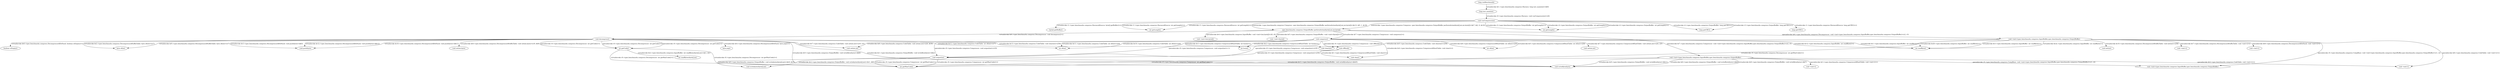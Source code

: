 digraph g {
14[label="void decompress()"]
8[label="byte[] getBuffer()"]
9[label="void <init>(int,byte[])"]
10[label="void <init>(byte[])"]
26[label="int readBytes(byte[],int)"]
34[label="void clBlock()"]
12[label="void compress()"]
31[label="int readByte()"]
20[label="void push(byte)"]
33[label="void output(int)"]
11[label="void <init>(spec.benchmarks.compress.InputBuffer,spec.benchmarks.compress.OutputBuffer)"]
27[label="void init(int)"]
15[label="void set(int,byte)"]
36[label="int of(int)"]
6[label="int getLength()"]
18[label="void writeByte(byte)"]
22[label="int of(int)"]
25[label="int getMaxCode()"]
29[label="void <init>()"]
19[label="byte pop()"]
24[label="void clear(int)"]
7[label="spec.benchmarks.compress.OutputBuffer performAction(byte[],int,int,byte[])"]
13[label="void <init>(spec.benchmarks.compress.InputBuffer,spec.benchmarks.compress.OutputBuffer)"]
2[label="void runCompress(int)"]
4[label="int getLength()"]
16[label="void set(int,int)"]
17[label="boolean isEmpty()"]
23[label="int getCode()"]
28[label="void <init>()"]
35[label="void set(int,int)"]
30[label="void <init>()"]
39[label="void writebytes(byte[],int)"]
40[label="void <init>()"]
0[label="long runBenchmark()"]
3[label="long getCRC()"]
5[label="long getCRC()"]
37[label="void clear()"]
21[label="byte of(int)"]
32[label="void <init>(spec.benchmarks.compress.InputBuffer,spec.benchmarks.compress.OutputBuffer)"]
1[label="long inst_main(int)"]
38[label="int hsize()"]
11->18[label="virtualinvoke $r9.<spec.benchmarks.compress.OutputBuffer: void writeByte(byte)>($b11)"]
11->18[label="virtualinvoke $r6.<spec.benchmarks.compress.OutputBuffer: void writeByte(byte)>($b6)"]
11->18[label="virtualinvoke $r8.<spec.benchmarks.compress.OutputBuffer: void writeByte(byte)>($b7)"]
14->15[label="virtualinvoke $r8.<spec.benchmarks.compress.Decompressor$SuffixTable: void set(int,byte)>(i19, $b9)"]
12->34[label="specialinvoke r0.<spec.benchmarks.compress.Compressor: void clBlock()>()"]
12->35[label="virtualinvoke $r7.<spec.benchmarks.compress.Compressor$HashTable: void set(int,int)>(i24, i23)"]
12->33[label="specialinvoke r0.<spec.benchmarks.compress.Compressor: void output(int)>(-1)"]
12->33[label="specialinvoke r0.<spec.benchmarks.compress.Compressor: void output(int)>(i19)"]
12->33[label="specialinvoke r0.<spec.benchmarks.compress.Compressor: void output(int)>(i19)"]
14->19[label="virtualinvoke $r4.<spec.benchmarks.compress.Decompressor$DeStack: byte pop()>()"]
12->38[label="virtualinvoke $r2.<spec.benchmarks.compress.Compressor$HashTable: int hsize()>()"]
12->38[label="virtualinvoke $r3.<spec.benchmarks.compress.Compressor$HashTable: int hsize()>()"]
11->25[label="virtualinvoke r0.<spec.benchmarks.compress.Compressor: int getMaxCode()>()"]
14->18[label="virtualinvoke $r1.<spec.benchmarks.compress.OutputBuffer: void writeByte(byte)>($b2)"]
14->18[label="virtualinvoke $r5.<spec.benchmarks.compress.OutputBuffer: void writeByte(byte)>($b6)"]
14->17[label="virtualinvoke $r6.<spec.benchmarks.compress.Decompressor$DeStack: boolean isEmpty()>()"]
12->36[label="virtualinvoke $r5.<spec.benchmarks.compress.Compressor$HashTable: int of(int)>(i24)"]
12->36[label="virtualinvoke $r8.<spec.benchmarks.compress.Compressor$HashTable: int of(int)>(i24)"]
14->16[label="virtualinvoke $r7.<spec.benchmarks.compress.CodeTable: void set(int,int)>(i19, i15)"]
12->37[label="virtualinvoke $r4.<spec.benchmarks.compress.Compressor$HashTable: void clear()>()"]
12->31[label="virtualinvoke $r1.<spec.benchmarks.compress.InputBuffer: int readByte()>()"]
12->31[label="virtualinvoke $r12.<spec.benchmarks.compress.InputBuffer: int readByte()>()"]
33->39[label="virtualinvoke $r9.<spec.benchmarks.compress.OutputBuffer: void writebytes(byte[],int)>($r8, $i37)"]
33->39[label="virtualinvoke $r2.<spec.benchmarks.compress.OutputBuffer: void writebytes(byte[],int)>($r1, $i8)"]
1->2[label="virtualinvoke r0.<spec.benchmarks.compress.Harness: void runCompress(int)>(i0)"]
11->32[label="specialinvoke r0.<spec.benchmarks.compress.CompBase: void <init>(spec.benchmarks.compress.InputBuffer,spec.benchmarks.compress.OutputBuffer)>(r1, r2)"]
14->24[label="virtualinvoke $r13.<spec.benchmarks.compress.CodeTable: void clear(int)>(256)"]
14->23[label="specialinvoke r0.<spec.benchmarks.compress.Decompressor: int getCode()>()"]
14->23[label="specialinvoke r0.<spec.benchmarks.compress.Decompressor: int getCode()>()"]
14->23[label="specialinvoke r0.<spec.benchmarks.compress.Decompressor: int getCode()>()"]
7->9[label="specialinvoke $r4.<spec.benchmarks.compress.InputBuffer: void <init>(int,byte[])>(i0, r0)"]
14->22[label="virtualinvoke $r11.<spec.benchmarks.compress.CodeTable: int of(int)>(i17)"]
14->21[label="virtualinvoke $r9.<spec.benchmarks.compress.Decompressor$SuffixTable: byte of(int)>(i17)"]
14->21[label="virtualinvoke $r2.<spec.benchmarks.compress.Decompressor$SuffixTable: byte of(int)>(i17)"]
14->20[label="virtualinvoke $r3.<spec.benchmarks.compress.Decompressor$DeStack: void push(byte)>($b5)"]
14->20[label="virtualinvoke $r12.<spec.benchmarks.compress.Decompressor$DeStack: void push(byte)>($b12)"]
14->20[label="virtualinvoke $r10.<spec.benchmarks.compress.Decompressor$DeStack: void push(byte)>($b11)"]
11->30[label="specialinvoke $r4.<spec.benchmarks.compress.CodeTable: void <init>()>()"]
23->25[label="virtualinvoke r0.<spec.benchmarks.compress.Decompressor: int getMaxCode()>()"]
23->25[label="virtualinvoke r0.<spec.benchmarks.compress.Decompressor: int getMaxCode()>()"]
23->26[label="virtualinvoke $r2.<spec.benchmarks.compress.InputBuffer: int readBytes(byte[],int)>($r1, $i1)"]
13->24[label="virtualinvoke $r9.<spec.benchmarks.compress.CodeTable: void clear(int)>(256)"]
13->25[label="virtualinvoke r0.<spec.benchmarks.compress.Decompressor: int getMaxCode()>()"]
13->28[label="specialinvoke $r8.<spec.benchmarks.compress.Decompressor$DeStack: void <init>()>()"]
12->16[label="virtualinvoke $r6.<spec.benchmarks.compress.CodeTable: void set(int,int)>(i24, $i16)"]
13->29[label="specialinvoke $r7.<spec.benchmarks.compress.Decompressor$SuffixTable: void <init>()>()"]
13->27[label="virtualinvoke $r10.<spec.benchmarks.compress.Decompressor$SuffixTable: void init(int)>(256)"]
7->11[label="specialinvoke $r7.<spec.benchmarks.compress.Compressor: void <init>(spec.benchmarks.compress.InputBuffer,spec.benchmarks.compress.OutputBuffer)>(r2, r3)"]
7->10[label="specialinvoke $r5.<spec.benchmarks.compress.OutputBuffer: void <init>(byte[])>(r1)"]
7->13[label="specialinvoke $r6.<spec.benchmarks.compress.Decompressor: void <init>(spec.benchmarks.compress.InputBuffer,spec.benchmarks.compress.OutputBuffer)>(r2, r3)"]
7->12[label="virtualinvoke $r7.<spec.benchmarks.compress.Compressor: void compress()>()"]
7->14[label="virtualinvoke $r6.<spec.benchmarks.compress.Decompressor: void decompress()>()"]
11->40[label="specialinvoke $r3.<spec.benchmarks.compress.Compressor$HashTable: void <init>()>()"]
0->1[label="virtualinvoke $r1.<spec.benchmarks.compress.Harness: long inst_main(int)>($i0)"]
33->18[label="virtualinvoke $r11.<spec.benchmarks.compress.OutputBuffer: void writeByte(byte)>($b45)"]
2->3[label="virtualinvoke r3.<spec.benchmarks.compress.OutputBuffer: long getCRC()>()"]
2->3[label="virtualinvoke r2.<spec.benchmarks.compress.OutputBuffer: long getCRC()>()"]
2->4[label="virtualinvoke r2.<spec.benchmarks.compress.OutputBuffer: int getLength()>()"]
2->4[label="virtualinvoke r2.<spec.benchmarks.compress.OutputBuffer: int getLength()>()"]
2->4[label="virtualinvoke r3.<spec.benchmarks.compress.OutputBuffer: int getLength()>()"]
2->5[label="virtualinvoke r1.<spec.benchmarks.compress.Harness$Source: long getCRC()>()"]
2->6[label="virtualinvoke r1.<spec.benchmarks.compress.Harness$Source: int getLength()>()"]
2->6[label="virtualinvoke r1.<spec.benchmarks.compress.Harness$Source: int getLength()>()"]
2->7[label="staticinvoke <spec.benchmarks.compress.Compress: spec.benchmarks.compress.OutputBuffer performAction(byte[],int,int,byte[])>($r7, $i2, 0, $r10)"]
2->7[label="staticinvoke <spec.benchmarks.compress.Compress: spec.benchmarks.compress.OutputBuffer performAction(byte[],int,int,byte[])>($r13, $i5, 1, $r16)"]
2->8[label="virtualinvoke r1.<spec.benchmarks.compress.Harness$Source: byte[] getBuffer()>()"]
12->22[label="virtualinvoke $r10.<spec.benchmarks.compress.CodeTable: int of(int)>(i24)"]
12->22[label="virtualinvoke $r11.<spec.benchmarks.compress.CodeTable: int of(int)>(i24)"]
34->37[label="virtualinvoke $r1.<spec.benchmarks.compress.Compressor$HashTable: void clear()>()"]
33->25[label="virtualinvoke r0.<spec.benchmarks.compress.Compressor: int getMaxCode()>()"]
33->25[label="virtualinvoke r0.<spec.benchmarks.compress.Compressor: int getMaxCode()>()"]
13->31[label="virtualinvoke $r22.<spec.benchmarks.compress.InputBuffer: int readByte()>()"]
13->31[label="virtualinvoke $r20.<spec.benchmarks.compress.InputBuffer: int readByte()>()"]
13->31[label="virtualinvoke $r3.<spec.benchmarks.compress.InputBuffer: int readByte()>()"]
13->32[label="specialinvoke r0.<spec.benchmarks.compress.CompBase: void <init>(spec.benchmarks.compress.InputBuffer,spec.benchmarks.compress.OutputBuffer)>(r1, r2)"]
34->33[label="specialinvoke r0.<spec.benchmarks.compress.Compressor: void output(int)>(256)"]
13->30[label="specialinvoke $r6.<spec.benchmarks.compress.CodeTable: void <init>()>()"]
}